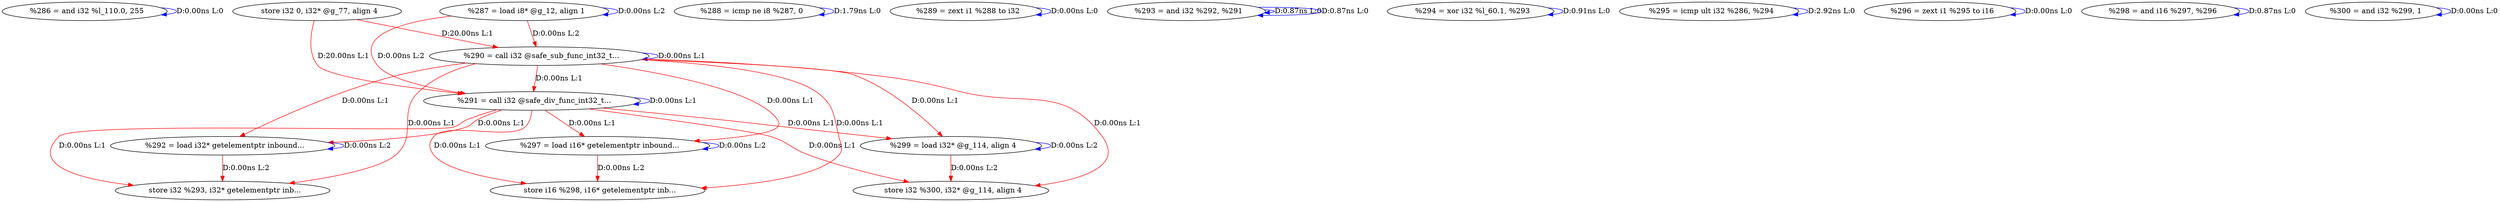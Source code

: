 digraph {
Node0x40bf600[label="  %286 = and i32 %l_110.0, 255"];
Node0x40bf600 -> Node0x40bf600[label="D:0.00ns L:0",color=blue];
Node0x40bfa60[label="  %290 = call i32 @safe_sub_func_int32_t..."];
Node0x40bf6e0[label="  store i32 0, i32* @g_77, align 4"];
Node0x40bf6e0 -> Node0x40bfa60[label="D:20.00ns L:1",color=red];
Node0x40bfb40[label="  %291 = call i32 @safe_div_func_int32_t..."];
Node0x40bf6e0 -> Node0x40bfb40[label="D:20.00ns L:1",color=red];
Node0x40bf7c0[label="  %287 = load i8* @g_12, align 1"];
Node0x40bf7c0 -> Node0x40bf7c0[label="D:0.00ns L:2",color=blue];
Node0x40bf7c0 -> Node0x40bfa60[label="D:0.00ns L:2",color=red];
Node0x40bf7c0 -> Node0x40bfb40[label="D:0.00ns L:2",color=red];
Node0x40bf8a0[label="  %288 = icmp ne i8 %287, 0"];
Node0x40bf8a0 -> Node0x40bf8a0[label="D:1.79ns L:0",color=blue];
Node0x40bf980[label="  %289 = zext i1 %288 to i32"];
Node0x40bf980 -> Node0x40bf980[label="D:0.00ns L:0",color=blue];
Node0x40bfa60 -> Node0x40bfa60[label="D:0.00ns L:1",color=blue];
Node0x40bfa60 -> Node0x40bfb40[label="D:0.00ns L:1",color=red];
Node0x40bfc20[label="  %292 = load i32* getelementptr inbound..."];
Node0x40bfa60 -> Node0x40bfc20[label="D:0.00ns L:1",color=red];
Node0x40bfde0[label="  store i32 %293, i32* getelementptr inb..."];
Node0x40bfa60 -> Node0x40bfde0[label="D:0.00ns L:1",color=red];
Node0x40c2350[label="  %297 = load i16* getelementptr inbound..."];
Node0x40bfa60 -> Node0x40c2350[label="D:0.00ns L:1",color=red];
Node0x40c2510[label="  store i16 %298, i16* getelementptr inb..."];
Node0x40bfa60 -> Node0x40c2510[label="D:0.00ns L:1",color=red];
Node0x40c25f0[label="  %299 = load i32* @g_114, align 4"];
Node0x40bfa60 -> Node0x40c25f0[label="D:0.00ns L:1",color=red];
Node0x40c27b0[label="  store i32 %300, i32* @g_114, align 4"];
Node0x40bfa60 -> Node0x40c27b0[label="D:0.00ns L:1",color=red];
Node0x40bfb40 -> Node0x40bfb40[label="D:0.00ns L:1",color=blue];
Node0x40bfb40 -> Node0x40bfc20[label="D:0.00ns L:1",color=red];
Node0x40bfb40 -> Node0x40bfde0[label="D:0.00ns L:1",color=red];
Node0x40bfb40 -> Node0x40c2350[label="D:0.00ns L:1",color=red];
Node0x40bfb40 -> Node0x40c2510[label="D:0.00ns L:1",color=red];
Node0x40bfb40 -> Node0x40c25f0[label="D:0.00ns L:1",color=red];
Node0x40bfb40 -> Node0x40c27b0[label="D:0.00ns L:1",color=red];
Node0x40bfc20 -> Node0x40bfc20[label="D:0.00ns L:2",color=blue];
Node0x40bfc20 -> Node0x40bfde0[label="D:0.00ns L:2",color=red];
Node0x40bfd00[label="  %293 = and i32 %292, %291"];
Node0x40bfd00 -> Node0x40bfd00[label="D:0.87ns L:0",color=blue];
Node0x40bfd00 -> Node0x40bfd00[label="D:0.87ns L:0",color=blue];
Node0x40bfec0[label="  %294 = xor i32 %l_60.1, %293"];
Node0x40bfec0 -> Node0x40bfec0[label="D:0.91ns L:0",color=blue];
Node0x40bffa0[label="  %295 = icmp ult i32 %286, %294"];
Node0x40bffa0 -> Node0x40bffa0[label="D:2.92ns L:0",color=blue];
Node0x40c2270[label="  %296 = zext i1 %295 to i16"];
Node0x40c2270 -> Node0x40c2270[label="D:0.00ns L:0",color=blue];
Node0x40c2350 -> Node0x40c2350[label="D:0.00ns L:2",color=blue];
Node0x40c2350 -> Node0x40c2510[label="D:0.00ns L:2",color=red];
Node0x40c2430[label="  %298 = and i16 %297, %296"];
Node0x40c2430 -> Node0x40c2430[label="D:0.87ns L:0",color=blue];
Node0x40c25f0 -> Node0x40c25f0[label="D:0.00ns L:2",color=blue];
Node0x40c25f0 -> Node0x40c27b0[label="D:0.00ns L:2",color=red];
Node0x40c26d0[label="  %300 = and i32 %299, 1"];
Node0x40c26d0 -> Node0x40c26d0[label="D:0.00ns L:0",color=blue];
}
